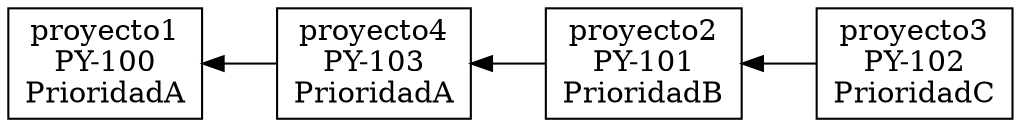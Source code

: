 digraph G {
rankdir=LR
node [shape=box];
proyecto1A[label="proyecto1
PY-100
PrioridadA"];
proyecto4A[label="proyecto4
PY-103
PrioridadA"];
proyecto2B[label="proyecto2
PY-101
PrioridadB"];
proyecto3C[label="proyecto3
PY-102
PrioridadC"];
proyecto1A->proyecto4A->proyecto2B->proyecto3C[dir=back];
}